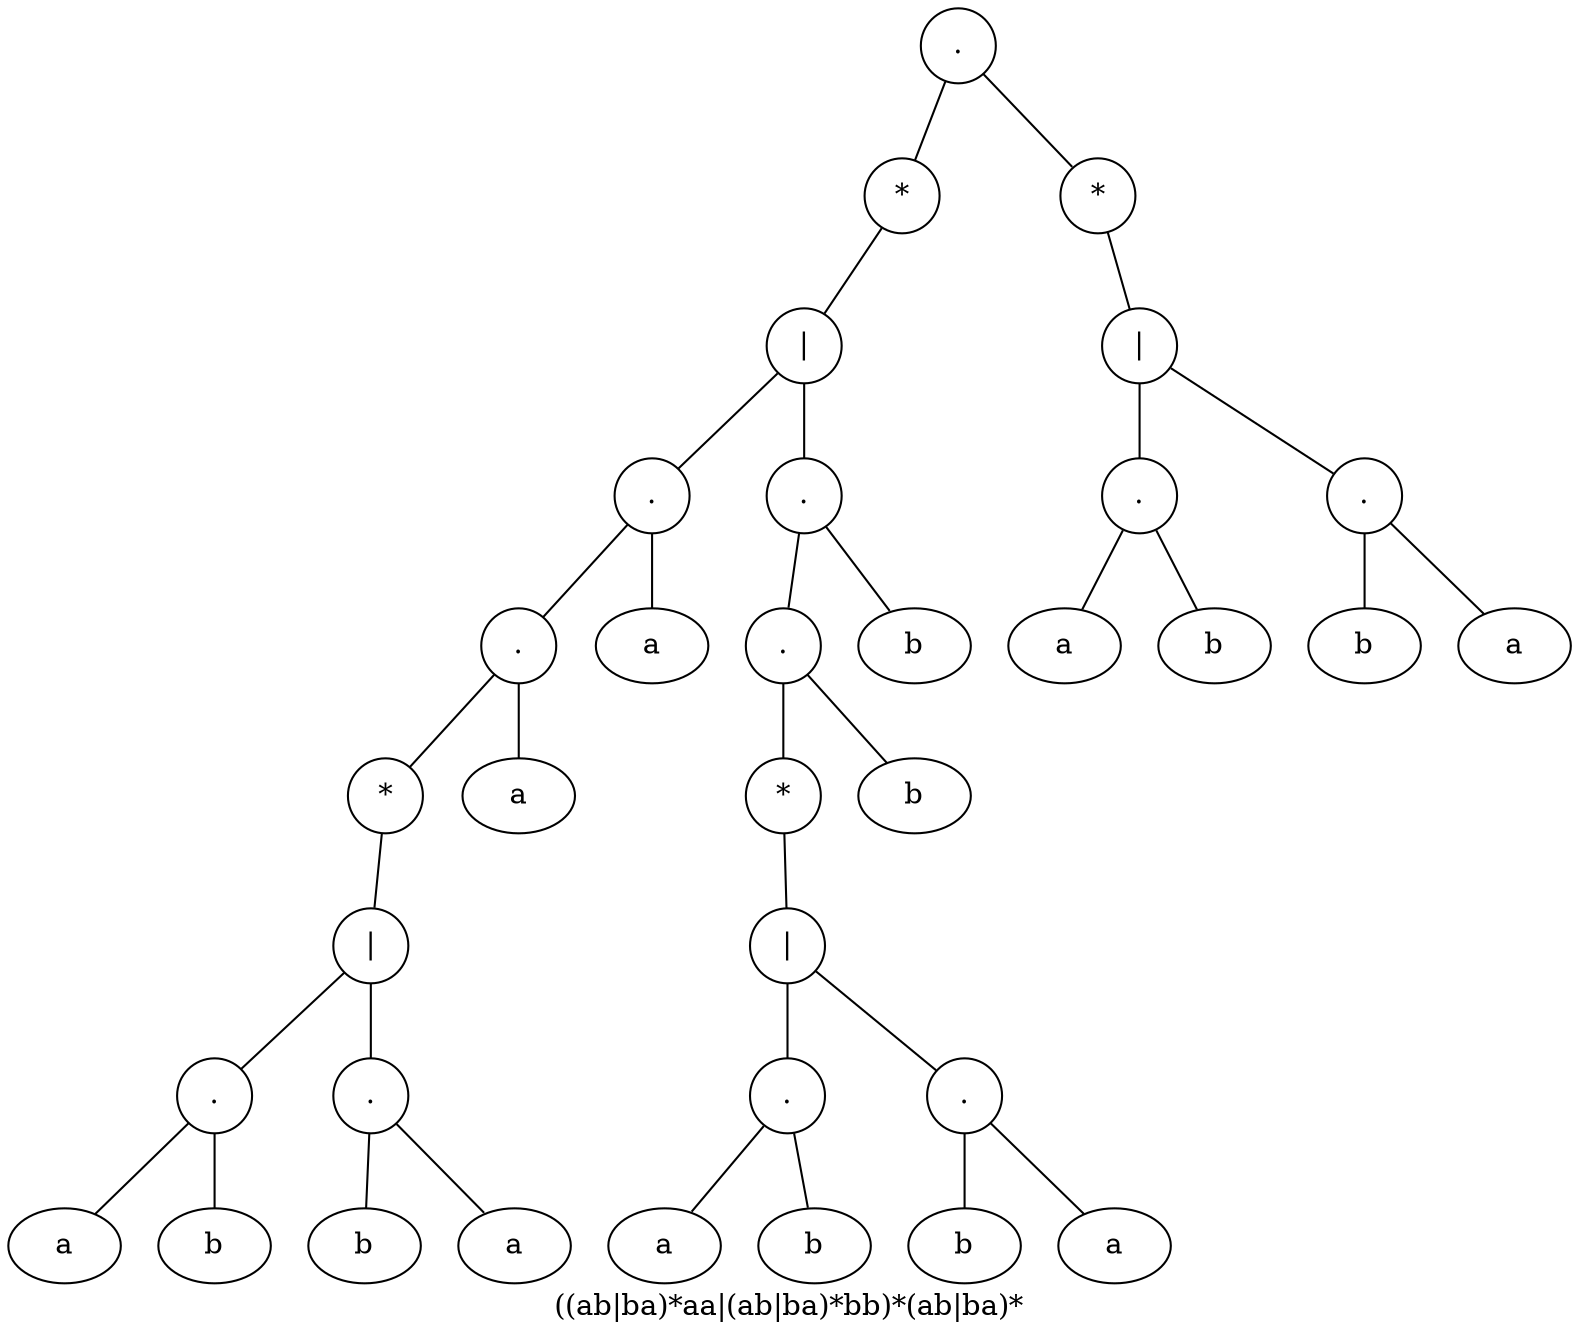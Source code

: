 digraph  G {label ="((ab|ba)*aa|(ab|ba)*bb)*(ab|ba)*";
node_8[label="a"]
node_9[label="b"]
node_7[label=".", shape=circle]
node_7  -> node_8[dir=none];
node_7  -> node_9[dir=none];
node_11[label="b"]
node_12[label="a"]
node_10[label=".", shape=circle]
node_10  -> node_11[dir=none];
node_10  -> node_12[dir=none];
node_6[label="|", shape=circle]
node_6  -> node_7[dir=none];
node_6  -> node_10[dir=none];
node_5[label="*", shape=circle]
node_5  -> node_6[dir=none];
node_13[label="a"]
node_4[label=".", shape=circle]
node_4  -> node_5[dir=none];
node_4  -> node_13[dir=none];
node_14[label="a"]
node_3[label=".", shape=circle]
node_3  -> node_4[dir=none];
node_3  -> node_14[dir=none];
node_20[label="a"]
node_21[label="b"]
node_19[label=".", shape=circle]
node_19  -> node_20[dir=none];
node_19  -> node_21[dir=none];
node_23[label="b"]
node_24[label="a"]
node_22[label=".", shape=circle]
node_22  -> node_23[dir=none];
node_22  -> node_24[dir=none];
node_18[label="|", shape=circle]
node_18  -> node_19[dir=none];
node_18  -> node_22[dir=none];
node_17[label="*", shape=circle]
node_17  -> node_18[dir=none];
node_25[label="b"]
node_16[label=".", shape=circle]
node_16  -> node_17[dir=none];
node_16  -> node_25[dir=none];
node_26[label="b"]
node_15[label=".", shape=circle]
node_15  -> node_16[dir=none];
node_15  -> node_26[dir=none];
node_2[label="|", shape=circle]
node_2  -> node_3[dir=none];
node_2  -> node_15[dir=none];
node_1[label="*", shape=circle]
node_1  -> node_2[dir=none];
node_30[label="a"]
node_31[label="b"]
node_29[label=".", shape=circle]
node_29  -> node_30[dir=none];
node_29  -> node_31[dir=none];
node_33[label="b"]
node_34[label="a"]
node_32[label=".", shape=circle]
node_32  -> node_33[dir=none];
node_32  -> node_34[dir=none];
node_28[label="|", shape=circle]
node_28  -> node_29[dir=none];
node_28  -> node_32[dir=none];
node_27[label="*", shape=circle]
node_27  -> node_28[dir=none];
node_0[label=".", shape=circle]
node_0  -> node_1[dir=none];
node_0  -> node_27[dir=none];
}
